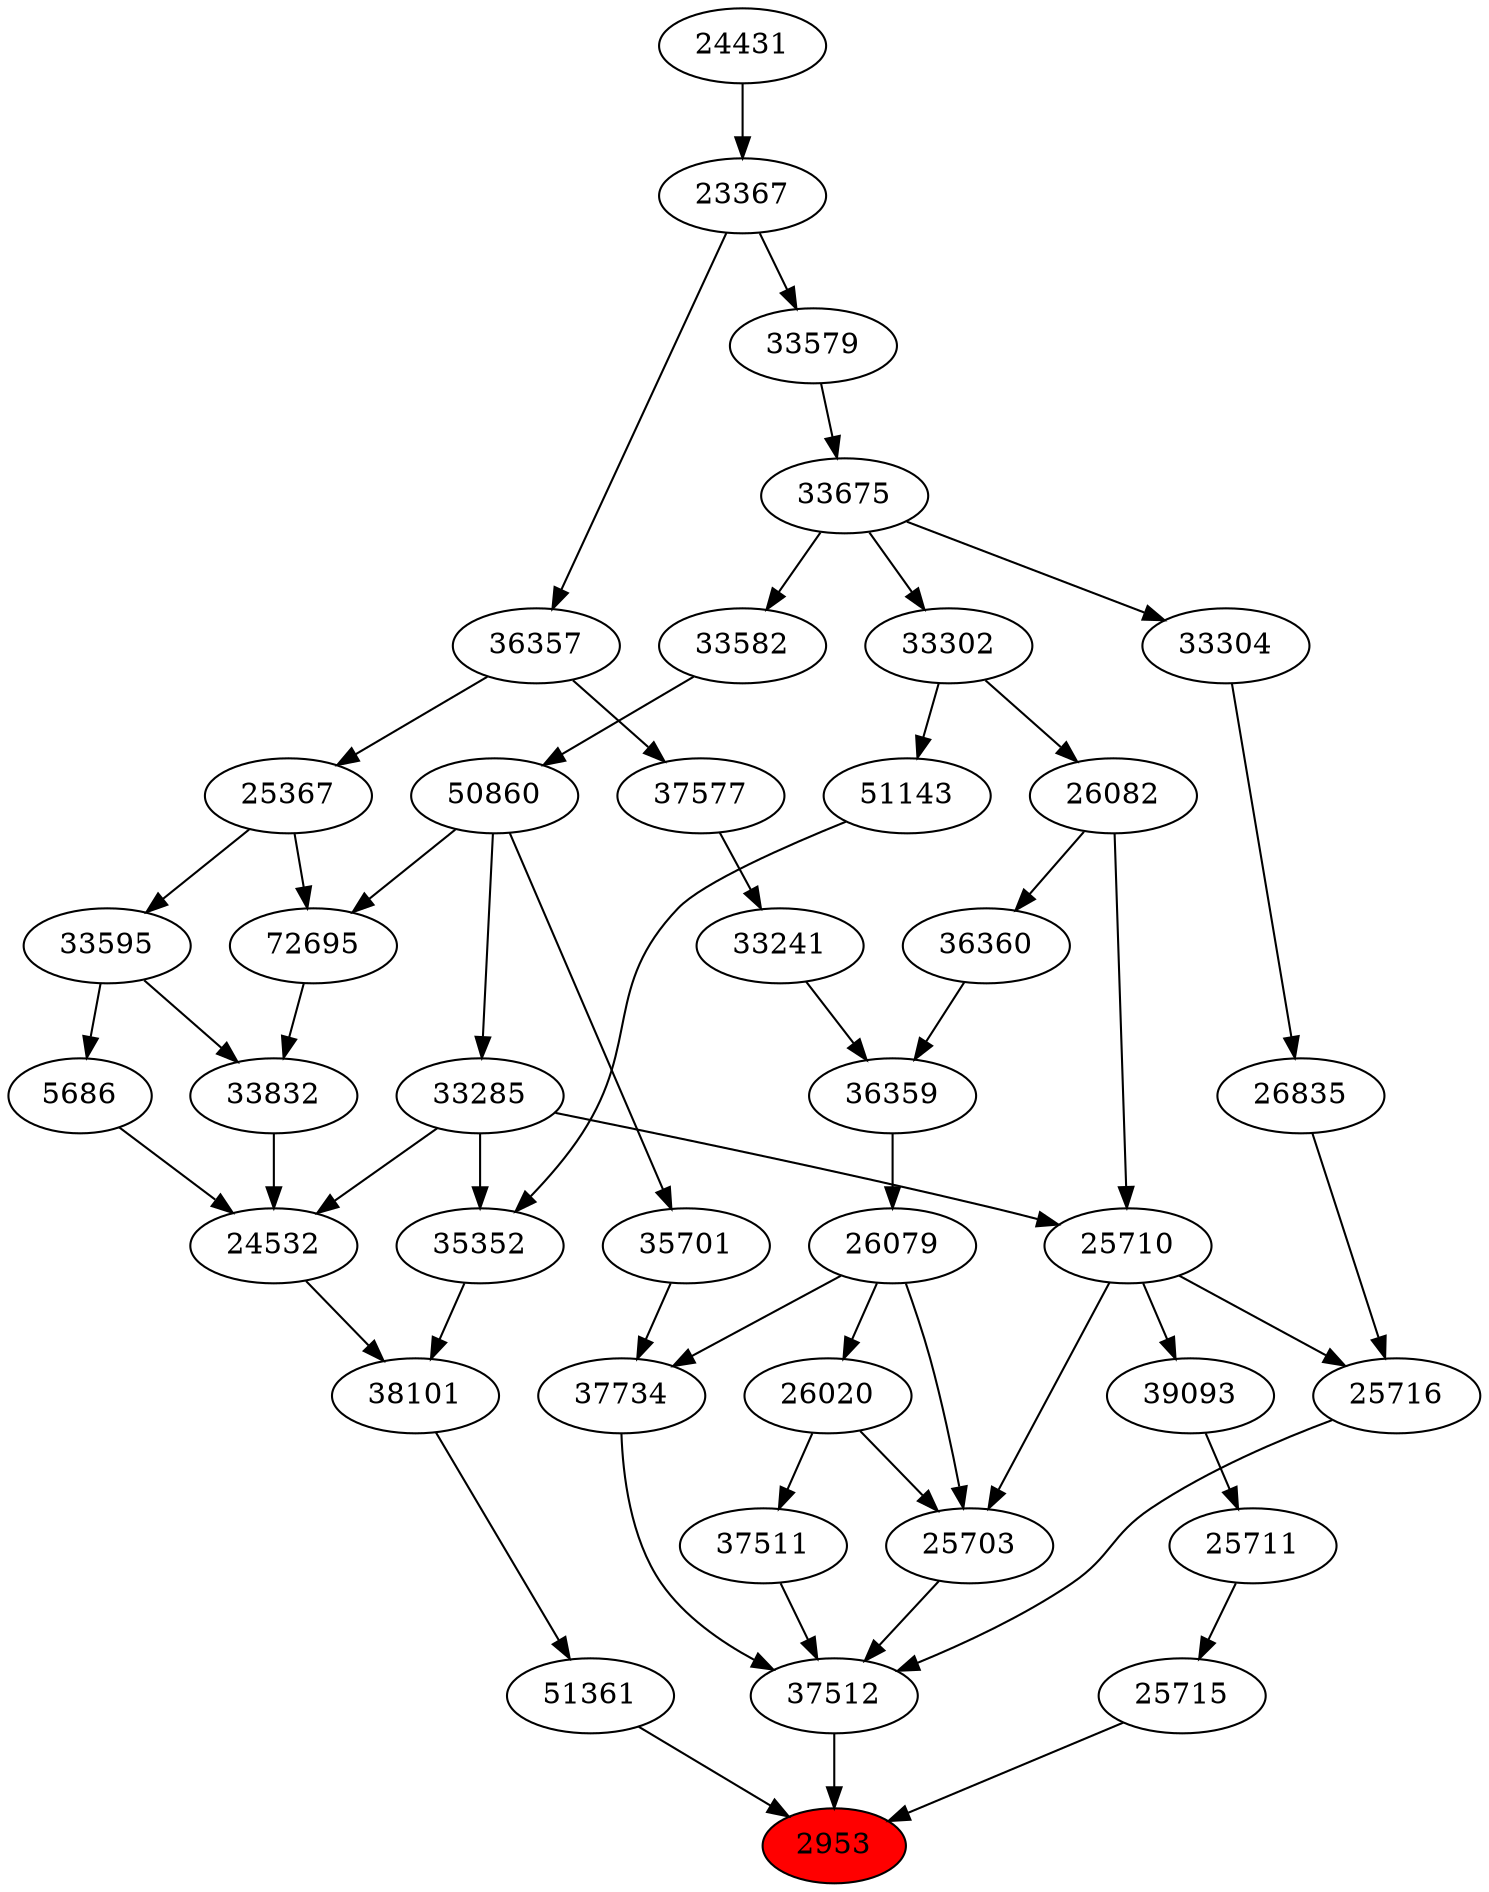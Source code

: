 strict digraph{ 
2953 [label="2953" fillcolor=red style=filled]
37512 -> 2953
25715 -> 2953
51361 -> 2953
37512 [label="37512"]
25703 -> 37512
37511 -> 37512
37734 -> 37512
25716 -> 37512
25715 [label="25715"]
25711 -> 25715
51361 [label="51361"]
38101 -> 51361
25703 [label="25703"]
26020 -> 25703
26079 -> 25703
25710 -> 25703
37511 [label="37511"]
26020 -> 37511
37734 [label="37734"]
26079 -> 37734
35701 -> 37734
25716 [label="25716"]
26835 -> 25716
25710 -> 25716
25711 [label="25711"]
39093 -> 25711
38101 [label="38101"]
24532 -> 38101
35352 -> 38101
26020 [label="26020"]
26079 -> 26020
26079 [label="26079"]
36359 -> 26079
25710 [label="25710"]
26082 -> 25710
33285 -> 25710
35701 [label="35701"]
50860 -> 35701
26835 [label="26835"]
33304 -> 26835
39093 [label="39093"]
25710 -> 39093
24532 [label="24532"]
33285 -> 24532
5686 -> 24532
33832 -> 24532
35352 [label="35352"]
33285 -> 35352
51143 -> 35352
36359 [label="36359"]
33241 -> 36359
36360 -> 36359
26082 [label="26082"]
33302 -> 26082
33285 [label="33285"]
50860 -> 33285
50860 [label="50860"]
33582 -> 50860
33304 [label="33304"]
33675 -> 33304
5686 [label="5686"]
33595 -> 5686
33832 [label="33832"]
72695 -> 33832
33595 -> 33832
51143 [label="51143"]
33302 -> 51143
33241 [label="33241"]
37577 -> 33241
36360 [label="36360"]
26082 -> 36360
33302 [label="33302"]
33675 -> 33302
33582 [label="33582"]
33675 -> 33582
33675 [label="33675"]
33579 -> 33675
33595 [label="33595"]
25367 -> 33595
72695 [label="72695"]
50860 -> 72695
25367 -> 72695
37577 [label="37577"]
36357 -> 37577
33579 [label="33579"]
23367 -> 33579
25367 [label="25367"]
36357 -> 25367
36357 [label="36357"]
23367 -> 36357
23367 [label="23367"]
24431 -> 23367
24431 [label="24431"]
}